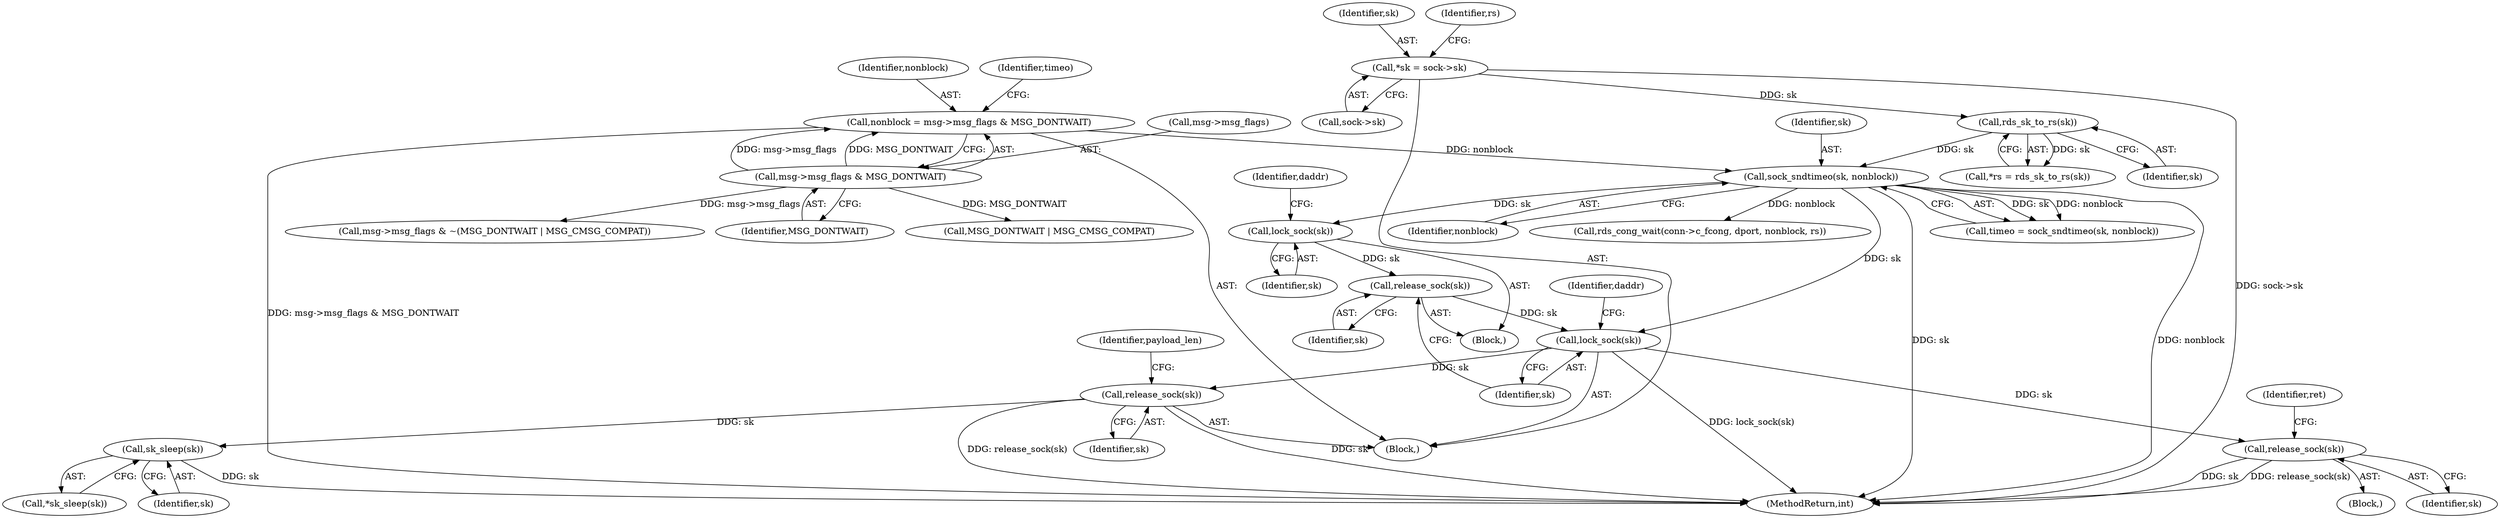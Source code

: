 digraph "0_linux_8c7188b23474cca017b3ef354c4a58456f68303a_0@pointer" {
"1000214" [label="(Call,lock_sock(sk))"];
"1000157" [label="(Call,sock_sndtimeo(sk, nonblock))"];
"1000125" [label="(Call,rds_sk_to_rs(sk))"];
"1000117" [label="(Call,*sk = sock->sk)"];
"1000147" [label="(Call,nonblock = msg->msg_flags & MSG_DONTWAIT)"];
"1000149" [label="(Call,msg->msg_flags & MSG_DONTWAIT)"];
"1000226" [label="(Call,release_sock(sk))"];
"1000228" [label="(Call,lock_sock(sk))"];
"1000241" [label="(Call,release_sock(sk))"];
"1000248" [label="(Call,release_sock(sk))"];
"1000483" [label="(Call,sk_sleep(sk))"];
"1000166" [label="(Call,MSG_DONTWAIT | MSG_CMSG_COMPAT)"];
"1000564" [label="(MethodReturn,int)"];
"1000242" [label="(Identifier,sk)"];
"1000126" [label="(Identifier,sk)"];
"1000482" [label="(Call,*sk_sleep(sk))"];
"1000252" [label="(Identifier,payload_len)"];
"1000215" [label="(Identifier,sk)"];
"1000249" [label="(Identifier,sk)"];
"1000483" [label="(Call,sk_sleep(sk))"];
"1000157" [label="(Call,sock_sndtimeo(sk, nonblock))"];
"1000155" [label="(Call,timeo = sock_sndtimeo(sk, nonblock))"];
"1000117" [label="(Call,*sk = sock->sk)"];
"1000213" [label="(Block,)"];
"1000248" [label="(Call,release_sock(sk))"];
"1000161" [label="(Call,msg->msg_flags & ~(MSG_DONTWAIT | MSG_CMSG_COMPAT))"];
"1000156" [label="(Identifier,timeo)"];
"1000119" [label="(Call,sock->sk)"];
"1000118" [label="(Identifier,sk)"];
"1000148" [label="(Identifier,nonblock)"];
"1000214" [label="(Call,lock_sock(sk))"];
"1000147" [label="(Call,nonblock = msg->msg_flags & MSG_DONTWAIT)"];
"1000124" [label="(Identifier,rs)"];
"1000217" [label="(Identifier,daddr)"];
"1000153" [label="(Identifier,MSG_DONTWAIT)"];
"1000229" [label="(Identifier,sk)"];
"1000240" [label="(Block,)"];
"1000159" [label="(Identifier,nonblock)"];
"1000125" [label="(Call,rds_sk_to_rs(sk))"];
"1000228" [label="(Call,lock_sock(sk))"];
"1000149" [label="(Call,msg->msg_flags & MSG_DONTWAIT)"];
"1000233" [label="(Identifier,daddr)"];
"1000241" [label="(Call,release_sock(sk))"];
"1000244" [label="(Identifier,ret)"];
"1000115" [label="(Block,)"];
"1000226" [label="(Call,release_sock(sk))"];
"1000440" [label="(Call,rds_cong_wait(conn->c_fcong, dport, nonblock, rs))"];
"1000150" [label="(Call,msg->msg_flags)"];
"1000484" [label="(Identifier,sk)"];
"1000158" [label="(Identifier,sk)"];
"1000123" [label="(Call,*rs = rds_sk_to_rs(sk))"];
"1000227" [label="(Identifier,sk)"];
"1000214" -> "1000213"  [label="AST: "];
"1000214" -> "1000215"  [label="CFG: "];
"1000215" -> "1000214"  [label="AST: "];
"1000217" -> "1000214"  [label="CFG: "];
"1000157" -> "1000214"  [label="DDG: sk"];
"1000214" -> "1000226"  [label="DDG: sk"];
"1000157" -> "1000155"  [label="AST: "];
"1000157" -> "1000159"  [label="CFG: "];
"1000158" -> "1000157"  [label="AST: "];
"1000159" -> "1000157"  [label="AST: "];
"1000155" -> "1000157"  [label="CFG: "];
"1000157" -> "1000564"  [label="DDG: nonblock"];
"1000157" -> "1000564"  [label="DDG: sk"];
"1000157" -> "1000155"  [label="DDG: sk"];
"1000157" -> "1000155"  [label="DDG: nonblock"];
"1000125" -> "1000157"  [label="DDG: sk"];
"1000147" -> "1000157"  [label="DDG: nonblock"];
"1000157" -> "1000228"  [label="DDG: sk"];
"1000157" -> "1000440"  [label="DDG: nonblock"];
"1000125" -> "1000123"  [label="AST: "];
"1000125" -> "1000126"  [label="CFG: "];
"1000126" -> "1000125"  [label="AST: "];
"1000123" -> "1000125"  [label="CFG: "];
"1000125" -> "1000123"  [label="DDG: sk"];
"1000117" -> "1000125"  [label="DDG: sk"];
"1000117" -> "1000115"  [label="AST: "];
"1000117" -> "1000119"  [label="CFG: "];
"1000118" -> "1000117"  [label="AST: "];
"1000119" -> "1000117"  [label="AST: "];
"1000124" -> "1000117"  [label="CFG: "];
"1000117" -> "1000564"  [label="DDG: sock->sk"];
"1000147" -> "1000115"  [label="AST: "];
"1000147" -> "1000149"  [label="CFG: "];
"1000148" -> "1000147"  [label="AST: "];
"1000149" -> "1000147"  [label="AST: "];
"1000156" -> "1000147"  [label="CFG: "];
"1000147" -> "1000564"  [label="DDG: msg->msg_flags & MSG_DONTWAIT"];
"1000149" -> "1000147"  [label="DDG: msg->msg_flags"];
"1000149" -> "1000147"  [label="DDG: MSG_DONTWAIT"];
"1000149" -> "1000153"  [label="CFG: "];
"1000150" -> "1000149"  [label="AST: "];
"1000153" -> "1000149"  [label="AST: "];
"1000149" -> "1000161"  [label="DDG: msg->msg_flags"];
"1000149" -> "1000166"  [label="DDG: MSG_DONTWAIT"];
"1000226" -> "1000213"  [label="AST: "];
"1000226" -> "1000227"  [label="CFG: "];
"1000227" -> "1000226"  [label="AST: "];
"1000229" -> "1000226"  [label="CFG: "];
"1000226" -> "1000228"  [label="DDG: sk"];
"1000228" -> "1000115"  [label="AST: "];
"1000228" -> "1000229"  [label="CFG: "];
"1000229" -> "1000228"  [label="AST: "];
"1000233" -> "1000228"  [label="CFG: "];
"1000228" -> "1000564"  [label="DDG: lock_sock(sk)"];
"1000228" -> "1000241"  [label="DDG: sk"];
"1000228" -> "1000248"  [label="DDG: sk"];
"1000241" -> "1000240"  [label="AST: "];
"1000241" -> "1000242"  [label="CFG: "];
"1000242" -> "1000241"  [label="AST: "];
"1000244" -> "1000241"  [label="CFG: "];
"1000241" -> "1000564"  [label="DDG: sk"];
"1000241" -> "1000564"  [label="DDG: release_sock(sk)"];
"1000248" -> "1000115"  [label="AST: "];
"1000248" -> "1000249"  [label="CFG: "];
"1000249" -> "1000248"  [label="AST: "];
"1000252" -> "1000248"  [label="CFG: "];
"1000248" -> "1000564"  [label="DDG: release_sock(sk)"];
"1000248" -> "1000564"  [label="DDG: sk"];
"1000248" -> "1000483"  [label="DDG: sk"];
"1000483" -> "1000482"  [label="AST: "];
"1000483" -> "1000484"  [label="CFG: "];
"1000484" -> "1000483"  [label="AST: "];
"1000482" -> "1000483"  [label="CFG: "];
"1000483" -> "1000564"  [label="DDG: sk"];
}
